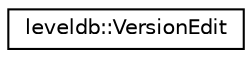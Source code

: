 digraph "Graphical Class Hierarchy"
{
  edge [fontname="Helvetica",fontsize="10",labelfontname="Helvetica",labelfontsize="10"];
  node [fontname="Helvetica",fontsize="10",shape=record];
  rankdir="LR";
  Node1 [label="leveldb::VersionEdit",height=0.2,width=0.4,color="black", fillcolor="white", style="filled",URL="$classleveldb_1_1_version_edit.html"];
}
